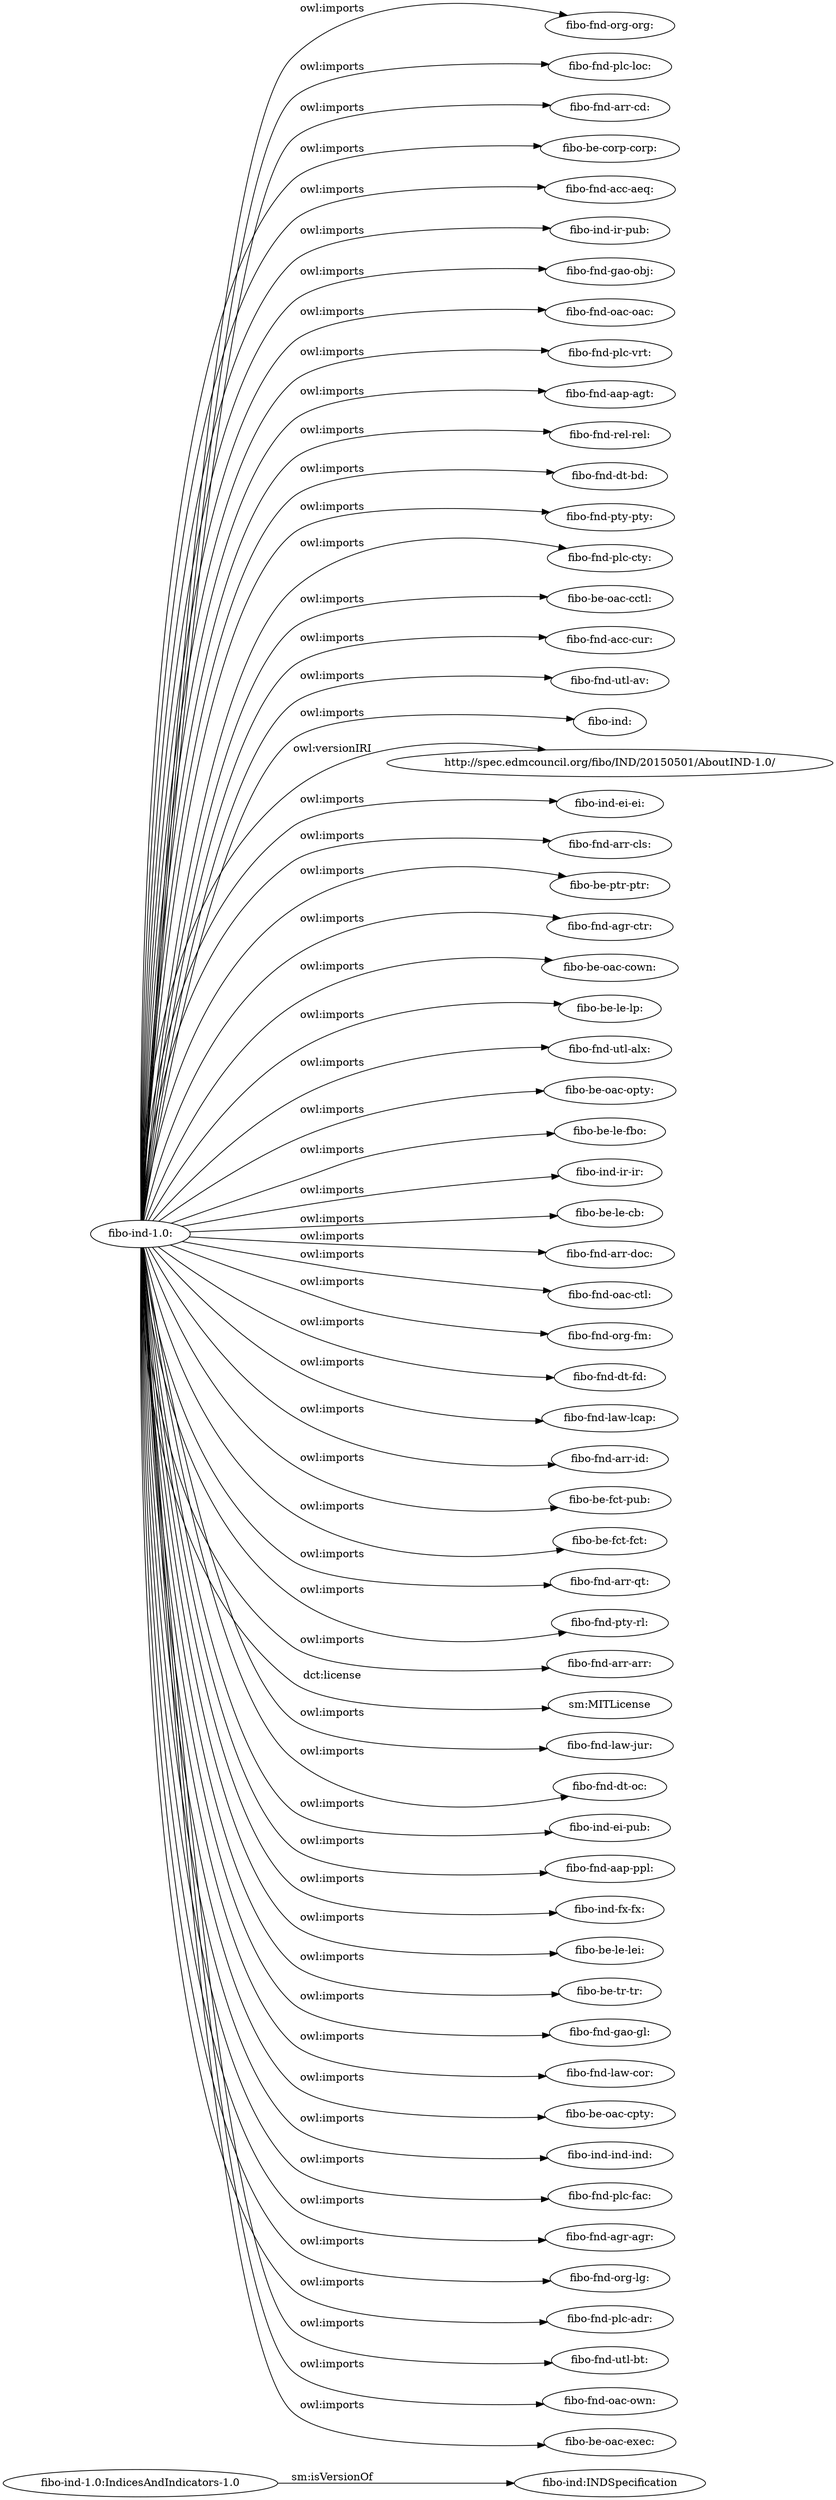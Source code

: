digraph ar2dtool_diagram { 
rankdir=LR;
size="1501"
	"fibo-ind-1.0:IndicesAndIndicators-1.0" -> "fibo-ind:INDSpecification" [ label = "sm:isVersionOf" ];
	"fibo-ind-1.0:" -> "fibo-fnd-org-org:" [ label = "owl:imports" ];
	"fibo-ind-1.0:" -> "fibo-fnd-plc-loc:" [ label = "owl:imports" ];
	"fibo-ind-1.0:" -> "fibo-fnd-arr-cd:" [ label = "owl:imports" ];
	"fibo-ind-1.0:" -> "fibo-be-corp-corp:" [ label = "owl:imports" ];
	"fibo-ind-1.0:" -> "fibo-fnd-acc-aeq:" [ label = "owl:imports" ];
	"fibo-ind-1.0:" -> "fibo-ind-ir-pub:" [ label = "owl:imports" ];
	"fibo-ind-1.0:" -> "fibo-fnd-gao-obj:" [ label = "owl:imports" ];
	"fibo-ind-1.0:" -> "fibo-fnd-oac-oac:" [ label = "owl:imports" ];
	"fibo-ind-1.0:" -> "fibo-fnd-plc-vrt:" [ label = "owl:imports" ];
	"fibo-ind-1.0:" -> "fibo-fnd-aap-agt:" [ label = "owl:imports" ];
	"fibo-ind-1.0:" -> "fibo-fnd-rel-rel:" [ label = "owl:imports" ];
	"fibo-ind-1.0:" -> "fibo-fnd-dt-bd:" [ label = "owl:imports" ];
	"fibo-ind-1.0:" -> "fibo-fnd-pty-pty:" [ label = "owl:imports" ];
	"fibo-ind-1.0:" -> "fibo-fnd-plc-cty:" [ label = "owl:imports" ];
	"fibo-ind-1.0:" -> "fibo-be-oac-cctl:" [ label = "owl:imports" ];
	"fibo-ind-1.0:" -> "fibo-fnd-acc-cur:" [ label = "owl:imports" ];
	"fibo-ind-1.0:" -> "fibo-fnd-utl-av:" [ label = "owl:imports" ];
	"fibo-ind-1.0:" -> "fibo-ind:" [ label = "owl:imports" ];
	"fibo-ind-1.0:" -> "http://spec.edmcouncil.org/fibo/IND/20150501/AboutIND-1.0/" [ label = "owl:versionIRI" ];
	"fibo-ind-1.0:" -> "fibo-ind-ei-ei:" [ label = "owl:imports" ];
	"fibo-ind-1.0:" -> "fibo-fnd-arr-cls:" [ label = "owl:imports" ];
	"fibo-ind-1.0:" -> "fibo-be-ptr-ptr:" [ label = "owl:imports" ];
	"fibo-ind-1.0:" -> "fibo-fnd-agr-ctr:" [ label = "owl:imports" ];
	"fibo-ind-1.0:" -> "fibo-be-oac-cown:" [ label = "owl:imports" ];
	"fibo-ind-1.0:" -> "fibo-be-le-lp:" [ label = "owl:imports" ];
	"fibo-ind-1.0:" -> "fibo-fnd-utl-alx:" [ label = "owl:imports" ];
	"fibo-ind-1.0:" -> "fibo-be-oac-opty:" [ label = "owl:imports" ];
	"fibo-ind-1.0:" -> "fibo-be-le-fbo:" [ label = "owl:imports" ];
	"fibo-ind-1.0:" -> "fibo-ind-ir-ir:" [ label = "owl:imports" ];
	"fibo-ind-1.0:" -> "fibo-be-le-cb:" [ label = "owl:imports" ];
	"fibo-ind-1.0:" -> "fibo-fnd-arr-doc:" [ label = "owl:imports" ];
	"fibo-ind-1.0:" -> "fibo-fnd-oac-ctl:" [ label = "owl:imports" ];
	"fibo-ind-1.0:" -> "fibo-fnd-org-fm:" [ label = "owl:imports" ];
	"fibo-ind-1.0:" -> "fibo-fnd-dt-fd:" [ label = "owl:imports" ];
	"fibo-ind-1.0:" -> "fibo-fnd-law-lcap:" [ label = "owl:imports" ];
	"fibo-ind-1.0:" -> "fibo-fnd-arr-id:" [ label = "owl:imports" ];
	"fibo-ind-1.0:" -> "fibo-be-fct-pub:" [ label = "owl:imports" ];
	"fibo-ind-1.0:" -> "fibo-be-fct-fct:" [ label = "owl:imports" ];
	"fibo-ind-1.0:" -> "fibo-fnd-arr-qt:" [ label = "owl:imports" ];
	"fibo-ind-1.0:" -> "fibo-fnd-pty-rl:" [ label = "owl:imports" ];
	"fibo-ind-1.0:" -> "fibo-fnd-arr-arr:" [ label = "owl:imports" ];
	"fibo-ind-1.0:" -> "sm:MITLicense" [ label = "dct:license" ];
	"fibo-ind-1.0:" -> "fibo-fnd-law-jur:" [ label = "owl:imports" ];
	"fibo-ind-1.0:" -> "fibo-fnd-dt-oc:" [ label = "owl:imports" ];
	"fibo-ind-1.0:" -> "fibo-ind-ei-pub:" [ label = "owl:imports" ];
	"fibo-ind-1.0:" -> "fibo-fnd-aap-ppl:" [ label = "owl:imports" ];
	"fibo-ind-1.0:" -> "fibo-ind-fx-fx:" [ label = "owl:imports" ];
	"fibo-ind-1.0:" -> "fibo-be-le-lei:" [ label = "owl:imports" ];
	"fibo-ind-1.0:" -> "fibo-be-tr-tr:" [ label = "owl:imports" ];
	"fibo-ind-1.0:" -> "fibo-fnd-gao-gl:" [ label = "owl:imports" ];
	"fibo-ind-1.0:" -> "fibo-fnd-law-cor:" [ label = "owl:imports" ];
	"fibo-ind-1.0:" -> "fibo-be-oac-cpty:" [ label = "owl:imports" ];
	"fibo-ind-1.0:" -> "fibo-ind-ind-ind:" [ label = "owl:imports" ];
	"fibo-ind-1.0:" -> "fibo-fnd-plc-fac:" [ label = "owl:imports" ];
	"fibo-ind-1.0:" -> "fibo-fnd-agr-agr:" [ label = "owl:imports" ];
	"fibo-ind-1.0:" -> "fibo-fnd-org-lg:" [ label = "owl:imports" ];
	"fibo-ind-1.0:" -> "fibo-fnd-plc-adr:" [ label = "owl:imports" ];
	"fibo-ind-1.0:" -> "fibo-fnd-utl-bt:" [ label = "owl:imports" ];
	"fibo-ind-1.0:" -> "fibo-fnd-oac-own:" [ label = "owl:imports" ];
	"fibo-ind-1.0:" -> "fibo-be-oac-exec:" [ label = "owl:imports" ];

}
